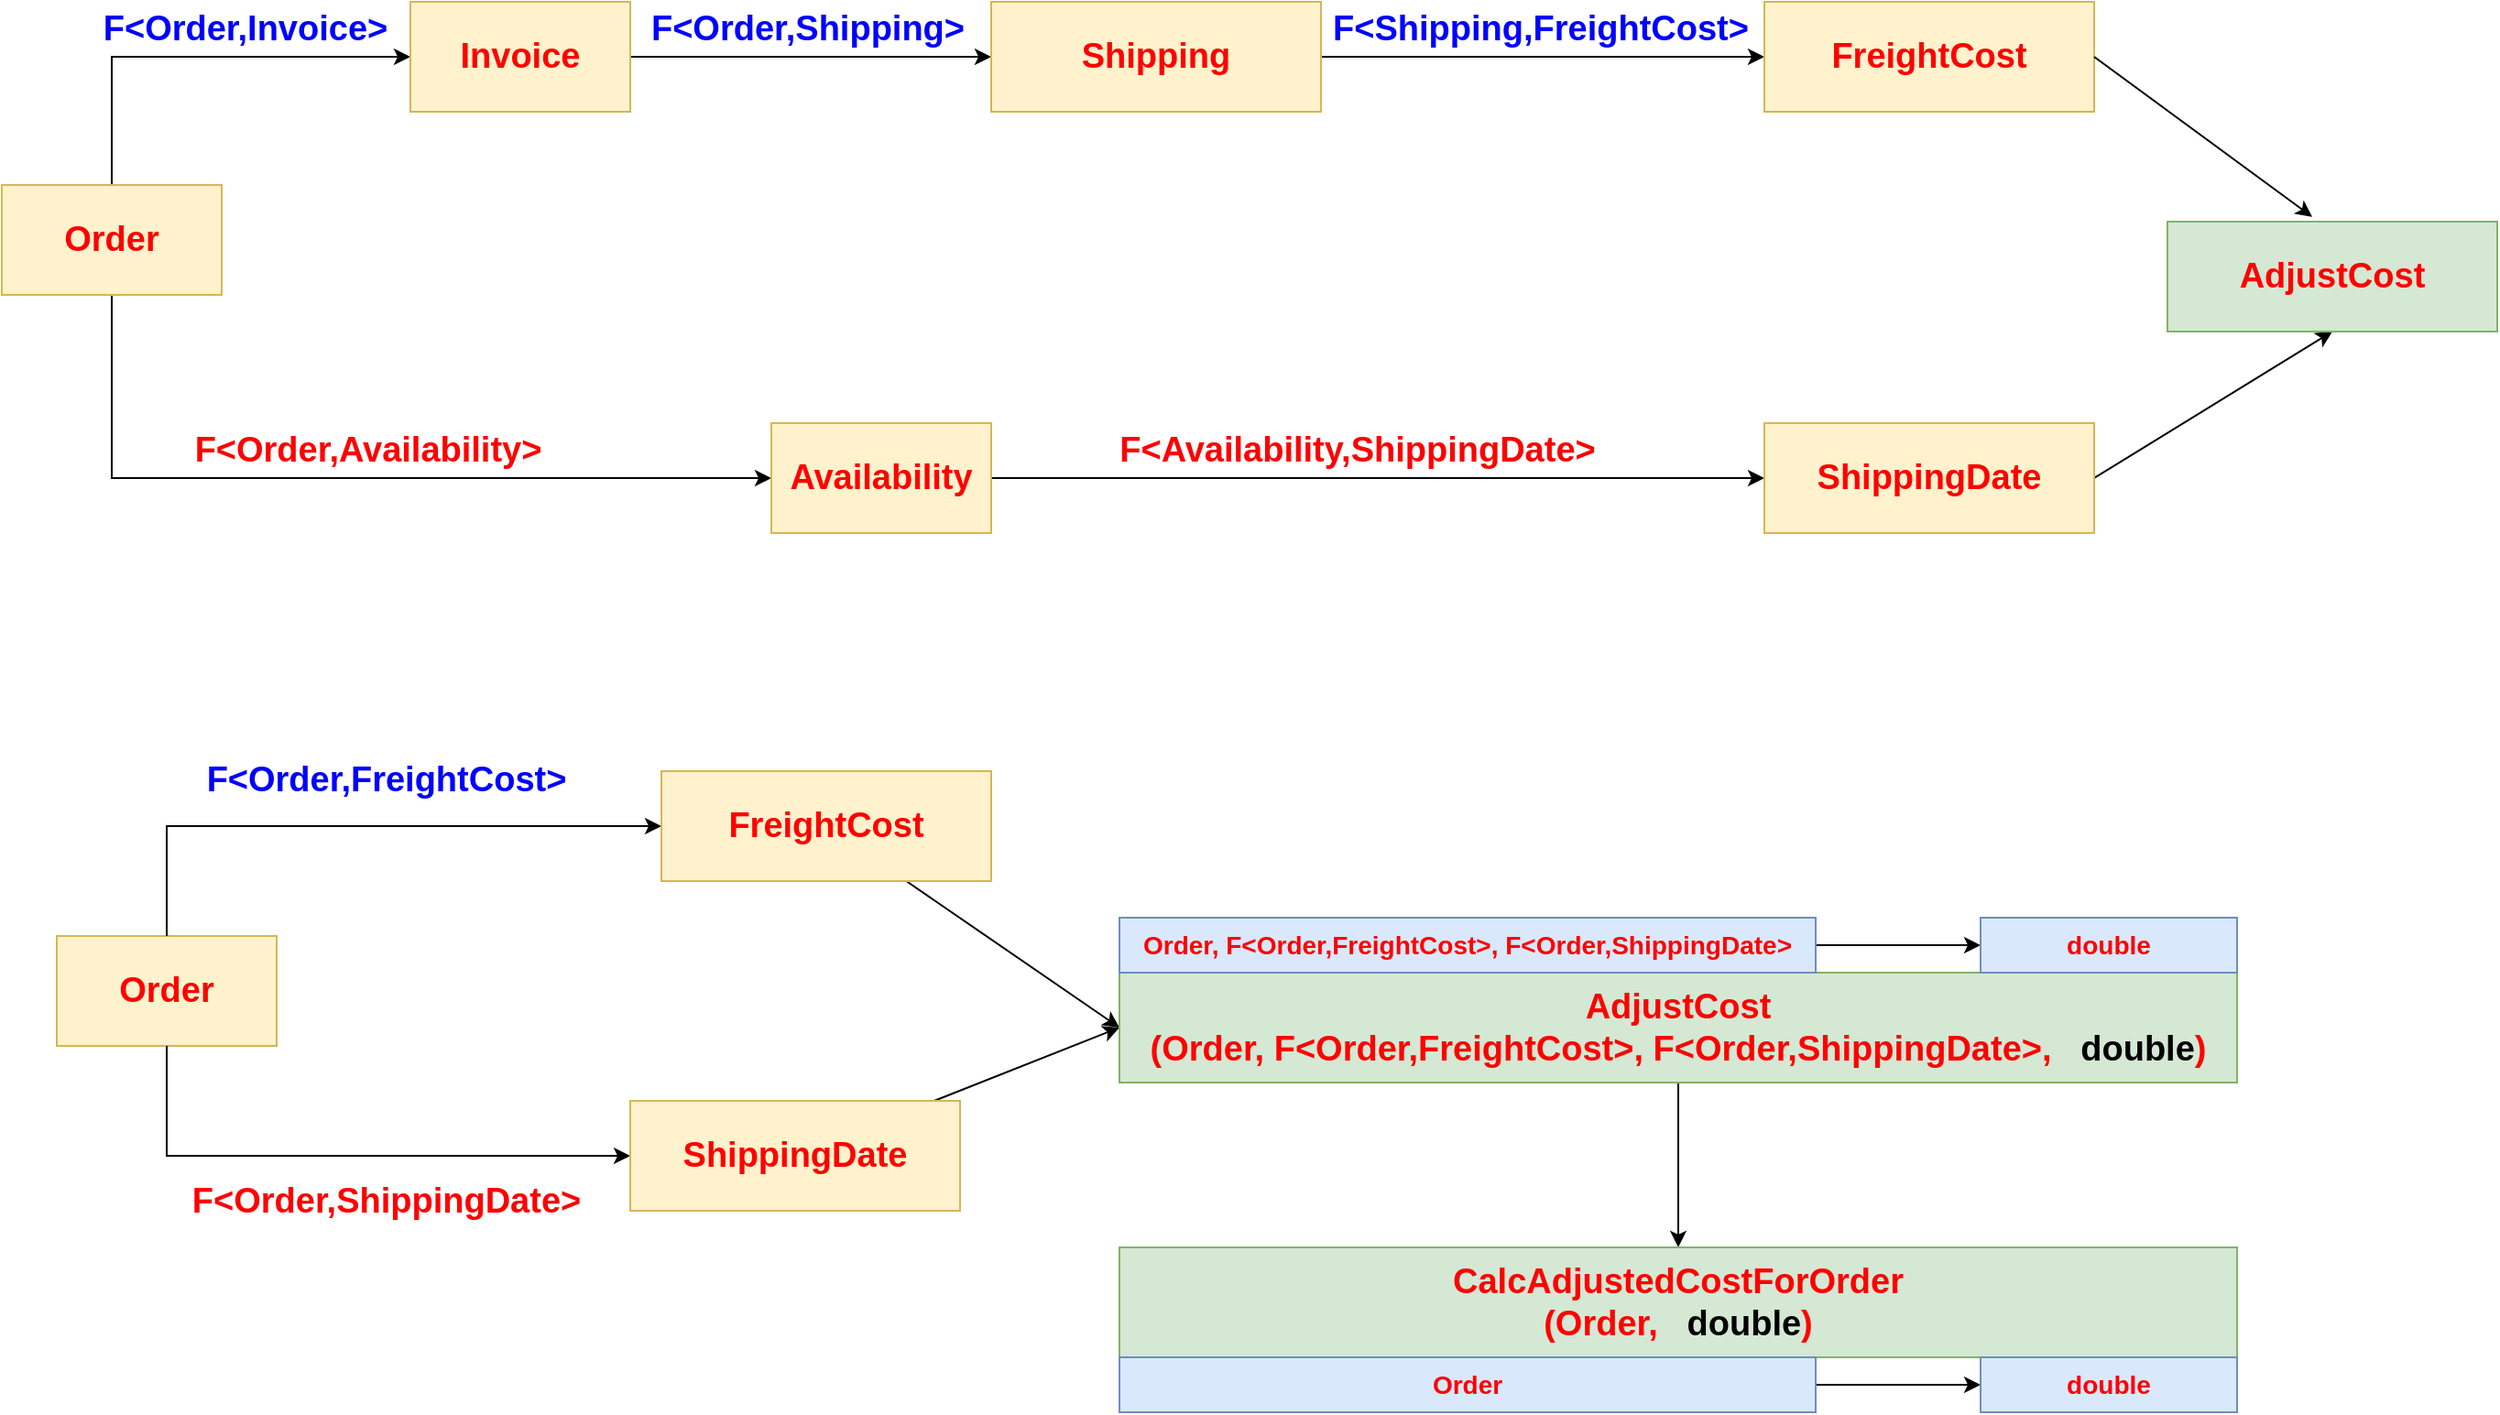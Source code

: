 <mxfile version="24.7.5">
  <diagram name="Page-1" id="BDrtj3JGsCEvPcIaF49U">
    <mxGraphModel dx="932" dy="1436" grid="1" gridSize="10" guides="1" tooltips="1" connect="1" arrows="1" fold="1" page="1" pageScale="1" pageWidth="4681" pageHeight="3300" math="0" shadow="0">
      <root>
        <mxCell id="0" />
        <mxCell id="1" parent="0" />
        <mxCell id="k5x8B4rbmalGBhYCOjWL-4" style="edgeStyle=orthogonalEdgeStyle;rounded=0;orthogonalLoop=1;jettySize=auto;html=1;exitX=0.5;exitY=0;exitDx=0;exitDy=0;entryX=0;entryY=0.5;entryDx=0;entryDy=0;" edge="1" parent="1" source="k5x8B4rbmalGBhYCOjWL-1" target="k5x8B4rbmalGBhYCOjWL-2">
          <mxGeometry relative="1" as="geometry" />
        </mxCell>
        <mxCell id="k5x8B4rbmalGBhYCOjWL-5" style="edgeStyle=orthogonalEdgeStyle;rounded=0;orthogonalLoop=1;jettySize=auto;html=1;exitX=0.5;exitY=1;exitDx=0;exitDy=0;entryX=0;entryY=0.5;entryDx=0;entryDy=0;" edge="1" parent="1" source="k5x8B4rbmalGBhYCOjWL-1" target="k5x8B4rbmalGBhYCOjWL-3">
          <mxGeometry relative="1" as="geometry" />
        </mxCell>
        <mxCell id="k5x8B4rbmalGBhYCOjWL-1" value="&lt;b&gt;&lt;font color=&quot;#ff0000&quot; style=&quot;font-size: 19px;&quot;&gt;Order&lt;/font&gt;&lt;/b&gt;" style="rounded=0;whiteSpace=wrap;html=1;fillColor=#fff2cc;strokeColor=#d6b656;" vertex="1" parent="1">
          <mxGeometry x="130" y="250" width="120" height="60" as="geometry" />
        </mxCell>
        <mxCell id="k5x8B4rbmalGBhYCOjWL-7" value="" style="edgeStyle=orthogonalEdgeStyle;rounded=0;orthogonalLoop=1;jettySize=auto;html=1;" edge="1" parent="1" source="k5x8B4rbmalGBhYCOjWL-2" target="k5x8B4rbmalGBhYCOjWL-6">
          <mxGeometry relative="1" as="geometry" />
        </mxCell>
        <mxCell id="k5x8B4rbmalGBhYCOjWL-2" value="&lt;b&gt;&lt;font color=&quot;#ff0000&quot; style=&quot;font-size: 19px;&quot;&gt;Invoice&lt;/font&gt;&lt;/b&gt;" style="rounded=0;whiteSpace=wrap;html=1;fillColor=#fff2cc;strokeColor=#d6b656;" vertex="1" parent="1">
          <mxGeometry x="353" y="150" width="120" height="60" as="geometry" />
        </mxCell>
        <mxCell id="k5x8B4rbmalGBhYCOjWL-11" value="" style="edgeStyle=orthogonalEdgeStyle;rounded=0;orthogonalLoop=1;jettySize=auto;html=1;" edge="1" parent="1" source="k5x8B4rbmalGBhYCOjWL-3" target="k5x8B4rbmalGBhYCOjWL-10">
          <mxGeometry relative="1" as="geometry" />
        </mxCell>
        <mxCell id="k5x8B4rbmalGBhYCOjWL-3" value="&lt;b&gt;&lt;font color=&quot;#ff0000&quot; style=&quot;font-size: 19px;&quot;&gt;Availability&lt;/font&gt;&lt;/b&gt;" style="rounded=0;whiteSpace=wrap;html=1;fillColor=#fff2cc;strokeColor=#d6b656;" vertex="1" parent="1">
          <mxGeometry x="550" y="380" width="120" height="60" as="geometry" />
        </mxCell>
        <mxCell id="k5x8B4rbmalGBhYCOjWL-9" value="" style="edgeStyle=orthogonalEdgeStyle;rounded=0;orthogonalLoop=1;jettySize=auto;html=1;" edge="1" parent="1" source="k5x8B4rbmalGBhYCOjWL-6" target="k5x8B4rbmalGBhYCOjWL-8">
          <mxGeometry relative="1" as="geometry" />
        </mxCell>
        <mxCell id="k5x8B4rbmalGBhYCOjWL-6" value="&lt;b&gt;&lt;font style=&quot;font-size: 19px;&quot; color=&quot;#ff0000&quot;&gt;Shipping&lt;/font&gt;&lt;/b&gt;" style="whiteSpace=wrap;html=1;fillColor=#fff2cc;strokeColor=#d6b656;rounded=0;" vertex="1" parent="1">
          <mxGeometry x="670" y="150" width="180" height="60" as="geometry" />
        </mxCell>
        <mxCell id="k5x8B4rbmalGBhYCOjWL-8" value="&lt;b&gt;&lt;font style=&quot;font-size: 19px;&quot; color=&quot;#ff0000&quot;&gt;FreightCost&lt;/font&gt;&lt;/b&gt;" style="whiteSpace=wrap;html=1;fillColor=#fff2cc;strokeColor=#d6b656;rounded=0;" vertex="1" parent="1">
          <mxGeometry x="1092" y="150" width="180" height="60" as="geometry" />
        </mxCell>
        <mxCell id="k5x8B4rbmalGBhYCOjWL-16" style="rounded=0;orthogonalLoop=1;jettySize=auto;html=1;exitX=1;exitY=0.5;exitDx=0;exitDy=0;entryX=0.5;entryY=1;entryDx=0;entryDy=0;" edge="1" parent="1" source="k5x8B4rbmalGBhYCOjWL-10" target="k5x8B4rbmalGBhYCOjWL-14">
          <mxGeometry relative="1" as="geometry" />
        </mxCell>
        <mxCell id="k5x8B4rbmalGBhYCOjWL-10" value="&lt;b&gt;&lt;font style=&quot;font-size: 19px;&quot; color=&quot;#ff0000&quot;&gt;ShippingDate&lt;/font&gt;&lt;/b&gt;" style="whiteSpace=wrap;html=1;fillColor=#fff2cc;strokeColor=#d6b656;rounded=0;" vertex="1" parent="1">
          <mxGeometry x="1092" y="380" width="180" height="60" as="geometry" />
        </mxCell>
        <mxCell id="k5x8B4rbmalGBhYCOjWL-13" value="&lt;b&gt;&lt;font color=&quot;#0000ff&quot; style=&quot;font-size: 19px;&quot;&gt;F&amp;lt;Order,Invoice&amp;gt;&lt;/font&gt;&lt;/b&gt;" style="text;html=1;align=center;verticalAlign=middle;whiteSpace=wrap;rounded=0;" vertex="1" parent="1">
          <mxGeometry x="173" y="150" width="180" height="30" as="geometry" />
        </mxCell>
        <mxCell id="k5x8B4rbmalGBhYCOjWL-14" value="&lt;b&gt;&lt;font style=&quot;font-size: 19px;&quot; color=&quot;#ff0000&quot;&gt;AdjustCost&lt;/font&gt;&lt;/b&gt;" style="whiteSpace=wrap;html=1;fillColor=#d5e8d4;strokeColor=#82b366;rounded=0;" vertex="1" parent="1">
          <mxGeometry x="1312" y="270" width="180" height="60" as="geometry" />
        </mxCell>
        <mxCell id="k5x8B4rbmalGBhYCOjWL-15" style="rounded=0;orthogonalLoop=1;jettySize=auto;html=1;exitX=1;exitY=0.5;exitDx=0;exitDy=0;entryX=0.439;entryY=-0.043;entryDx=0;entryDy=0;entryPerimeter=0;" edge="1" parent="1" source="k5x8B4rbmalGBhYCOjWL-8" target="k5x8B4rbmalGBhYCOjWL-14">
          <mxGeometry relative="1" as="geometry" />
        </mxCell>
        <mxCell id="k5x8B4rbmalGBhYCOjWL-17" value="&lt;b&gt;&lt;font style=&quot;font-size: 19px;&quot; color=&quot;#ff0000&quot;&gt;F&amp;lt;Order,Availability&amp;gt;&lt;/font&gt;&lt;/b&gt;" style="text;html=1;align=center;verticalAlign=middle;whiteSpace=wrap;rounded=0;" vertex="1" parent="1">
          <mxGeometry x="240" y="380" width="180" height="30" as="geometry" />
        </mxCell>
        <mxCell id="k5x8B4rbmalGBhYCOjWL-18" value="&lt;b&gt;&lt;font color=&quot;#0000ff&quot; style=&quot;font-size: 19px;&quot;&gt;F&amp;lt;Order,Shipping&amp;gt;&lt;/font&gt;&lt;/b&gt;" style="text;html=1;align=center;verticalAlign=middle;whiteSpace=wrap;rounded=0;" vertex="1" parent="1">
          <mxGeometry x="480" y="150" width="180" height="30" as="geometry" />
        </mxCell>
        <mxCell id="k5x8B4rbmalGBhYCOjWL-19" value="&lt;b&gt;&lt;font style=&quot;font-size: 19px;&quot; color=&quot;#ff0000&quot;&gt;F&amp;lt;Availability,&lt;/font&gt;&lt;/b&gt;&lt;b&gt;&lt;font style=&quot;font-size: 19px;&quot; color=&quot;#ff0000&quot;&gt;ShippingDate&lt;/font&gt;&lt;/b&gt;&lt;b&gt;&lt;font style=&quot;font-size: 19px;&quot; color=&quot;#ff0000&quot;&gt;&amp;gt;&lt;/font&gt;&lt;/b&gt;" style="text;html=1;align=center;verticalAlign=middle;whiteSpace=wrap;rounded=0;" vertex="1" parent="1">
          <mxGeometry x="780" y="380" width="180" height="30" as="geometry" />
        </mxCell>
        <mxCell id="k5x8B4rbmalGBhYCOjWL-20" value="&lt;font color=&quot;#0000ff&quot;&gt;&lt;b&gt;&lt;font style=&quot;font-size: 19px;&quot;&gt;F&amp;lt;Shipping,&lt;/font&gt;&lt;/b&gt;&lt;b&gt;&lt;font style=&quot;font-size: 19px;&quot;&gt;FreightCost&lt;/font&gt;&lt;/b&gt;&lt;b&gt;&lt;font style=&quot;font-size: 19px;&quot;&gt;&amp;gt;&lt;/font&gt;&lt;/b&gt;&lt;/font&gt;" style="text;html=1;align=center;verticalAlign=middle;whiteSpace=wrap;rounded=0;" vertex="1" parent="1">
          <mxGeometry x="880" y="150" width="180" height="30" as="geometry" />
        </mxCell>
        <mxCell id="k5x8B4rbmalGBhYCOjWL-23" value="&lt;b&gt;&lt;font color=&quot;#ff0000&quot; style=&quot;font-size: 19px;&quot;&gt;Order&lt;/font&gt;&lt;/b&gt;" style="rounded=0;whiteSpace=wrap;html=1;fillColor=#fff2cc;strokeColor=#d6b656;" vertex="1" parent="1">
          <mxGeometry x="160" y="660" width="120" height="60" as="geometry" />
        </mxCell>
        <mxCell id="k5x8B4rbmalGBhYCOjWL-26" value="" style="edgeStyle=orthogonalEdgeStyle;rounded=0;orthogonalLoop=1;jettySize=auto;html=1;exitX=0.5;exitY=1;exitDx=0;exitDy=0;entryX=0;entryY=0.5;entryDx=0;entryDy=0;" edge="1" parent="1" source="k5x8B4rbmalGBhYCOjWL-23" target="k5x8B4rbmalGBhYCOjWL-32">
          <mxGeometry relative="1" as="geometry">
            <mxPoint x="503" y="820" as="sourcePoint" />
          </mxGeometry>
        </mxCell>
        <mxCell id="k5x8B4rbmalGBhYCOjWL-28" value="" style="edgeStyle=orthogonalEdgeStyle;rounded=0;orthogonalLoop=1;jettySize=auto;html=1;exitX=0.5;exitY=0;exitDx=0;exitDy=0;entryX=0;entryY=0.5;entryDx=0;entryDy=0;" edge="1" parent="1" source="k5x8B4rbmalGBhYCOjWL-23" target="k5x8B4rbmalGBhYCOjWL-30">
          <mxGeometry relative="1" as="geometry">
            <mxPoint x="862" y="590" as="sourcePoint" />
          </mxGeometry>
        </mxCell>
        <mxCell id="k5x8B4rbmalGBhYCOjWL-42" style="rounded=0;orthogonalLoop=1;jettySize=auto;html=1;entryX=0;entryY=0.5;entryDx=0;entryDy=0;" edge="1" parent="1" source="k5x8B4rbmalGBhYCOjWL-30" target="k5x8B4rbmalGBhYCOjWL-39">
          <mxGeometry relative="1" as="geometry" />
        </mxCell>
        <mxCell id="k5x8B4rbmalGBhYCOjWL-30" value="&lt;b&gt;&lt;font style=&quot;font-size: 19px;&quot; color=&quot;#ff0000&quot;&gt;FreightCost&lt;/font&gt;&lt;/b&gt;" style="whiteSpace=wrap;html=1;fillColor=#fff2cc;strokeColor=#d6b656;rounded=0;" vertex="1" parent="1">
          <mxGeometry x="490" y="570" width="180" height="60" as="geometry" />
        </mxCell>
        <mxCell id="k5x8B4rbmalGBhYCOjWL-41" style="rounded=0;orthogonalLoop=1;jettySize=auto;html=1;entryX=0;entryY=0.5;entryDx=0;entryDy=0;" edge="1" parent="1" source="k5x8B4rbmalGBhYCOjWL-32" target="k5x8B4rbmalGBhYCOjWL-39">
          <mxGeometry relative="1" as="geometry" />
        </mxCell>
        <mxCell id="k5x8B4rbmalGBhYCOjWL-32" value="&lt;b&gt;&lt;font style=&quot;font-size: 19px;&quot; color=&quot;#ff0000&quot;&gt;ShippingDate&lt;/font&gt;&lt;/b&gt;" style="whiteSpace=wrap;html=1;fillColor=#fff2cc;strokeColor=#d6b656;rounded=0;" vertex="1" parent="1">
          <mxGeometry x="473" y="750" width="180" height="60" as="geometry" />
        </mxCell>
        <mxCell id="k5x8B4rbmalGBhYCOjWL-37" value="&lt;b&gt;&lt;font style=&quot;font-size: 19px;&quot; color=&quot;#ff0000&quot;&gt;F&amp;lt;Order,&lt;/font&gt;&lt;/b&gt;&lt;b&gt;&lt;font style=&quot;font-size: 19px;&quot; color=&quot;#ff0000&quot;&gt;ShippingDate&lt;/font&gt;&lt;/b&gt;&lt;b&gt;&lt;font style=&quot;font-size: 19px;&quot; color=&quot;#ff0000&quot;&gt;&amp;gt;&lt;/font&gt;&lt;/b&gt;" style="text;html=1;align=center;verticalAlign=middle;whiteSpace=wrap;rounded=0;" vertex="1" parent="1">
          <mxGeometry x="250" y="790" width="180" height="30" as="geometry" />
        </mxCell>
        <mxCell id="k5x8B4rbmalGBhYCOjWL-38" value="&lt;font color=&quot;#0000ff&quot;&gt;&lt;b&gt;&lt;font style=&quot;font-size: 19px;&quot;&gt;F&amp;lt;Order,&lt;/font&gt;&lt;/b&gt;&lt;b&gt;&lt;font style=&quot;font-size: 19px;&quot;&gt;FreightCost&lt;/font&gt;&lt;/b&gt;&lt;b&gt;&lt;font style=&quot;font-size: 19px;&quot;&gt;&amp;gt;&lt;/font&gt;&lt;/b&gt;&lt;/font&gt;" style="text;html=1;align=center;verticalAlign=middle;whiteSpace=wrap;rounded=0;" vertex="1" parent="1">
          <mxGeometry x="250" y="560" width="180" height="30" as="geometry" />
        </mxCell>
        <mxCell id="k5x8B4rbmalGBhYCOjWL-43" style="edgeStyle=orthogonalEdgeStyle;rounded=0;orthogonalLoop=1;jettySize=auto;html=1;entryX=0.5;entryY=0;entryDx=0;entryDy=0;" edge="1" parent="1" source="k5x8B4rbmalGBhYCOjWL-39" target="k5x8B4rbmalGBhYCOjWL-40">
          <mxGeometry relative="1" as="geometry" />
        </mxCell>
        <mxCell id="k5x8B4rbmalGBhYCOjWL-39" value="&lt;b&gt;&lt;font style=&quot;font-size: 19px;&quot; color=&quot;#ff0000&quot;&gt;AdjustCost&lt;/font&gt;&lt;/b&gt;&lt;div&gt;&lt;b&gt;&lt;font style=&quot;font-size: 19px;&quot; color=&quot;#ff0000&quot;&gt;(Order,&amp;nbsp;&lt;/font&gt;&lt;/b&gt;&lt;b&gt;&lt;font style=&quot;font-size: 19px;&quot; color=&quot;#ff0000&quot;&gt;F&amp;lt;Order,&lt;/font&gt;&lt;/b&gt;&lt;b&gt;&lt;font style=&quot;font-size: 19px;&quot; color=&quot;#ff0000&quot;&gt;FreightCost&lt;/font&gt;&lt;/b&gt;&lt;b&gt;&lt;font style=&quot;font-size: 19px;&quot; color=&quot;#ff0000&quot;&gt;&amp;gt;,&amp;nbsp;&lt;/font&gt;&lt;/b&gt;&lt;b style=&quot;background-color: initial;&quot;&gt;&lt;font style=&quot;font-size: 19px;&quot; color=&quot;#ff0000&quot;&gt;F&amp;lt;Order,&lt;/font&gt;&lt;/b&gt;&lt;b style=&quot;background-color: initial;&quot;&gt;&lt;font style=&quot;font-size: 19px;&quot; color=&quot;#ff0000&quot;&gt;ShippingDate&lt;/font&gt;&lt;/b&gt;&lt;b style=&quot;background-color: initial;&quot;&gt;&lt;font style=&quot;font-size: 19px;&quot; color=&quot;#ff0000&quot;&gt;&amp;gt;,&amp;nbsp; &amp;nbsp;&lt;/font&gt;&lt;font style=&quot;font-size: 19px;&quot;&gt;double&lt;/font&gt;&lt;/b&gt;&lt;b style=&quot;background-color: initial;&quot;&gt;&lt;font style=&quot;font-size: 19px;&quot; color=&quot;#ff0000&quot;&gt;)&lt;/font&gt;&lt;/b&gt;&lt;/div&gt;" style="whiteSpace=wrap;html=1;fillColor=#d5e8d4;strokeColor=#82b366;rounded=0;" vertex="1" parent="1">
          <mxGeometry x="740" y="680" width="610" height="60" as="geometry" />
        </mxCell>
        <mxCell id="k5x8B4rbmalGBhYCOjWL-40" value="&lt;b&gt;&lt;font style=&quot;font-size: 19px;&quot; color=&quot;#ff0000&quot;&gt;CalcAdjustedCostForOrder&lt;/font&gt;&lt;/b&gt;&lt;div&gt;&lt;b&gt;&lt;font style=&quot;font-size: 19px;&quot; color=&quot;#ff0000&quot;&gt;(Order&lt;/font&gt;&lt;/b&gt;&lt;b style=&quot;background-color: initial;&quot;&gt;&lt;font style=&quot;font-size: 19px;&quot; color=&quot;#ff0000&quot;&gt;,&amp;nbsp; &amp;nbsp;&lt;/font&gt;&lt;font style=&quot;font-size: 19px;&quot;&gt;double&lt;/font&gt;&lt;/b&gt;&lt;b style=&quot;background-color: initial;&quot;&gt;&lt;font style=&quot;font-size: 19px;&quot; color=&quot;#ff0000&quot;&gt;)&lt;/font&gt;&lt;/b&gt;&lt;/div&gt;" style="whiteSpace=wrap;html=1;fillColor=#d5e8d4;strokeColor=#82b366;rounded=0;" vertex="1" parent="1">
          <mxGeometry x="740" y="830" width="610" height="60" as="geometry" />
        </mxCell>
        <mxCell id="k5x8B4rbmalGBhYCOjWL-46" style="edgeStyle=orthogonalEdgeStyle;rounded=0;orthogonalLoop=1;jettySize=auto;html=1;exitX=1;exitY=0.5;exitDx=0;exitDy=0;entryX=0;entryY=0.5;entryDx=0;entryDy=0;" edge="1" parent="1" source="k5x8B4rbmalGBhYCOjWL-44" target="k5x8B4rbmalGBhYCOjWL-45">
          <mxGeometry relative="1" as="geometry" />
        </mxCell>
        <mxCell id="k5x8B4rbmalGBhYCOjWL-44" value="&lt;font style=&quot;font-size: 14px;&quot;&gt;&lt;b&gt;&lt;font style=&quot;font-size: 14px;&quot; color=&quot;#ff0000&quot;&gt;Order,&amp;nbsp;&lt;/font&gt;&lt;/b&gt;&lt;b&gt;&lt;font style=&quot;font-size: 14px;&quot; color=&quot;#ff0000&quot;&gt;F&amp;lt;Order,&lt;/font&gt;&lt;/b&gt;&lt;b&gt;&lt;font style=&quot;font-size: 14px;&quot; color=&quot;#ff0000&quot;&gt;FreightCost&lt;/font&gt;&lt;/b&gt;&lt;b&gt;&lt;font style=&quot;font-size: 14px;&quot; color=&quot;#ff0000&quot;&gt;&amp;gt;,&amp;nbsp;&lt;/font&gt;&lt;/b&gt;&lt;b style=&quot;background-color: initial;&quot;&gt;&lt;font style=&quot;font-size: 14px;&quot; color=&quot;#ff0000&quot;&gt;F&amp;lt;Order,&lt;/font&gt;&lt;/b&gt;&lt;b style=&quot;background-color: initial;&quot;&gt;&lt;font style=&quot;font-size: 14px;&quot; color=&quot;#ff0000&quot;&gt;ShippingDate&lt;/font&gt;&lt;/b&gt;&lt;b style=&quot;background-color: initial;&quot;&gt;&lt;font style=&quot;font-size: 14px;&quot; color=&quot;#ff0000&quot;&gt;&amp;gt;&lt;/font&gt;&lt;/b&gt;&lt;/font&gt;" style="rounded=0;whiteSpace=wrap;html=1;fillColor=#dae8fc;strokeColor=#6c8ebf;" vertex="1" parent="1">
          <mxGeometry x="740" y="650" width="380" height="30" as="geometry" />
        </mxCell>
        <mxCell id="k5x8B4rbmalGBhYCOjWL-45" value="&lt;font color=&quot;#ff0000&quot;&gt;&lt;span style=&quot;font-size: 14px;&quot;&gt;&lt;b&gt;double&lt;/b&gt;&lt;/span&gt;&lt;/font&gt;" style="rounded=0;whiteSpace=wrap;html=1;fillColor=#dae8fc;strokeColor=#6c8ebf;" vertex="1" parent="1">
          <mxGeometry x="1210" y="650" width="140" height="30" as="geometry" />
        </mxCell>
        <mxCell id="k5x8B4rbmalGBhYCOjWL-47" style="edgeStyle=orthogonalEdgeStyle;rounded=0;orthogonalLoop=1;jettySize=auto;html=1;exitX=1;exitY=0.5;exitDx=0;exitDy=0;entryX=0;entryY=0.5;entryDx=0;entryDy=0;" edge="1" parent="1" source="k5x8B4rbmalGBhYCOjWL-48" target="k5x8B4rbmalGBhYCOjWL-49">
          <mxGeometry relative="1" as="geometry" />
        </mxCell>
        <mxCell id="k5x8B4rbmalGBhYCOjWL-48" value="&lt;font style=&quot;font-size: 14px;&quot;&gt;&lt;b&gt;&lt;font style=&quot;font-size: 14px;&quot; color=&quot;#ff0000&quot;&gt;Order&lt;/font&gt;&lt;/b&gt;&lt;/font&gt;" style="rounded=0;whiteSpace=wrap;html=1;fillColor=#dae8fc;strokeColor=#6c8ebf;" vertex="1" parent="1">
          <mxGeometry x="740" y="890" width="380" height="30" as="geometry" />
        </mxCell>
        <mxCell id="k5x8B4rbmalGBhYCOjWL-49" value="&lt;font color=&quot;#ff0000&quot;&gt;&lt;span style=&quot;font-size: 14px;&quot;&gt;&lt;b&gt;double&lt;/b&gt;&lt;/span&gt;&lt;/font&gt;" style="rounded=0;whiteSpace=wrap;html=1;fillColor=#dae8fc;strokeColor=#6c8ebf;" vertex="1" parent="1">
          <mxGeometry x="1210" y="890" width="140" height="30" as="geometry" />
        </mxCell>
      </root>
    </mxGraphModel>
  </diagram>
</mxfile>
